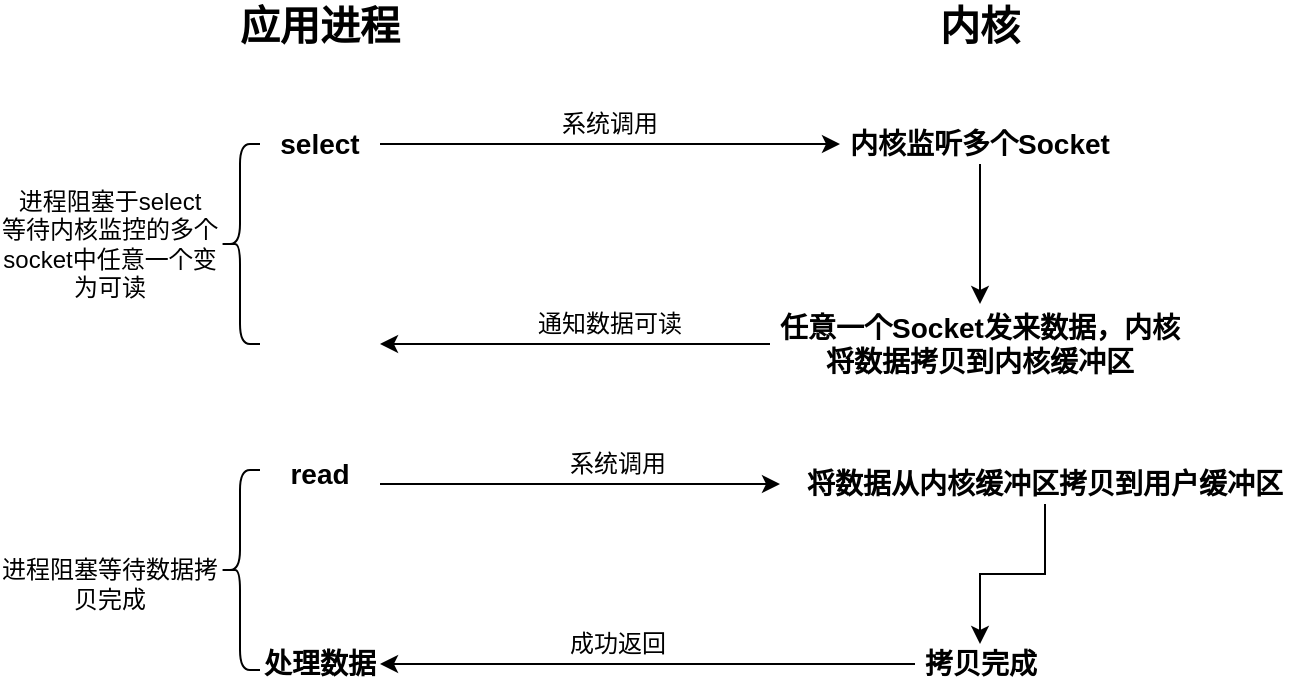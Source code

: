 <mxfile version="15.2.7" type="device"><diagram id="27hAFjhTIHrCFToV6Foz" name="第 1 页"><mxGraphModel dx="1038" dy="607" grid="1" gridSize="10" guides="1" tooltips="1" connect="1" arrows="1" fold="1" page="1" pageScale="1" pageWidth="827" pageHeight="1169" math="0" shadow="0"><root><mxCell id="0"/><mxCell id="1" parent="0"/><mxCell id="FWMo72z7eqy3zp4fNyqg-1" value="&lt;b&gt;&lt;font style=&quot;font-size: 20px&quot;&gt;应用进程&lt;/font&gt;&lt;/b&gt;" style="text;html=1;strokeColor=none;fillColor=none;align=center;verticalAlign=middle;whiteSpace=wrap;rounded=0;" vertex="1" parent="1"><mxGeometry x="150" y="60" width="120" height="20" as="geometry"/></mxCell><mxCell id="FWMo72z7eqy3zp4fNyqg-2" value="&lt;b&gt;&lt;font style=&quot;font-size: 20px&quot;&gt;内核&lt;/font&gt;&lt;/b&gt;" style="text;html=1;strokeColor=none;fillColor=none;align=center;verticalAlign=middle;whiteSpace=wrap;rounded=0;" vertex="1" parent="1"><mxGeometry x="500" y="60" width="80" height="20" as="geometry"/></mxCell><mxCell id="FWMo72z7eqy3zp4fNyqg-6" style="edgeStyle=orthogonalEdgeStyle;rounded=0;orthogonalLoop=1;jettySize=auto;html=1;exitX=1;exitY=0.5;exitDx=0;exitDy=0;" edge="1" parent="1" source="FWMo72z7eqy3zp4fNyqg-4" target="FWMo72z7eqy3zp4fNyqg-5"><mxGeometry relative="1" as="geometry"/></mxCell><mxCell id="FWMo72z7eqy3zp4fNyqg-4" value="&lt;b&gt;&lt;font style=&quot;font-size: 14px&quot;&gt;select&lt;/font&gt;&lt;/b&gt;" style="text;html=1;strokeColor=none;fillColor=none;align=center;verticalAlign=middle;whiteSpace=wrap;rounded=0;" vertex="1" parent="1"><mxGeometry x="180" y="115" width="60" height="30" as="geometry"/></mxCell><mxCell id="FWMo72z7eqy3zp4fNyqg-9" style="edgeStyle=orthogonalEdgeStyle;rounded=0;orthogonalLoop=1;jettySize=auto;html=1;exitX=0.5;exitY=1;exitDx=0;exitDy=0;" edge="1" parent="1" source="FWMo72z7eqy3zp4fNyqg-5"><mxGeometry relative="1" as="geometry"><mxPoint x="540" y="210" as="targetPoint"/></mxGeometry></mxCell><mxCell id="FWMo72z7eqy3zp4fNyqg-5" value="&lt;b&gt;&lt;font style=&quot;font-size: 14px&quot;&gt;内核监听多个Socket&lt;br&gt;&lt;/font&gt;&lt;/b&gt;" style="text;html=1;strokeColor=none;fillColor=none;align=center;verticalAlign=middle;whiteSpace=wrap;rounded=0;" vertex="1" parent="1"><mxGeometry x="470" y="120" width="140" height="20" as="geometry"/></mxCell><mxCell id="FWMo72z7eqy3zp4fNyqg-7" value="系统调用" style="text;html=1;strokeColor=none;fillColor=none;align=center;verticalAlign=middle;whiteSpace=wrap;rounded=0;" vertex="1" parent="1"><mxGeometry x="300" y="110" width="110" height="20" as="geometry"/></mxCell><mxCell id="FWMo72z7eqy3zp4fNyqg-8" value="&lt;b&gt;&lt;font style=&quot;font-size: 14px&quot;&gt;任意一个Socket发来数据，内核将数据拷贝到内核缓冲区&lt;br&gt;&lt;/font&gt;&lt;/b&gt;" style="text;html=1;strokeColor=none;fillColor=none;align=center;verticalAlign=middle;whiteSpace=wrap;rounded=0;" vertex="1" parent="1"><mxGeometry x="435" y="220" width="210" height="20" as="geometry"/></mxCell><mxCell id="FWMo72z7eqy3zp4fNyqg-10" value="" style="endArrow=classic;html=1;exitX=0;exitY=0.5;exitDx=0;exitDy=0;" edge="1" parent="1" source="FWMo72z7eqy3zp4fNyqg-8"><mxGeometry width="50" height="50" relative="1" as="geometry"><mxPoint x="60" y="250" as="sourcePoint"/><mxPoint x="240" y="230" as="targetPoint"/></mxGeometry></mxCell><mxCell id="FWMo72z7eqy3zp4fNyqg-11" value="通知数据可读" style="text;html=1;strokeColor=none;fillColor=none;align=center;verticalAlign=middle;whiteSpace=wrap;rounded=0;" vertex="1" parent="1"><mxGeometry x="300" y="210" width="110" height="20" as="geometry"/></mxCell><mxCell id="FWMo72z7eqy3zp4fNyqg-12" value="" style="endArrow=classic;html=1;" edge="1" parent="1"><mxGeometry width="50" height="50" relative="1" as="geometry"><mxPoint x="240" y="300" as="sourcePoint"/><mxPoint x="440" y="300" as="targetPoint"/></mxGeometry></mxCell><mxCell id="FWMo72z7eqy3zp4fNyqg-13" value="&lt;b&gt;&lt;font style=&quot;font-size: 14px&quot;&gt;read&lt;/font&gt;&lt;/b&gt;" style="text;html=1;strokeColor=none;fillColor=none;align=center;verticalAlign=middle;whiteSpace=wrap;rounded=0;" vertex="1" parent="1"><mxGeometry x="180" y="280" width="60" height="30" as="geometry"/></mxCell><mxCell id="FWMo72z7eqy3zp4fNyqg-14" value="系统调用" style="text;html=1;strokeColor=none;fillColor=none;align=center;verticalAlign=middle;whiteSpace=wrap;rounded=0;" vertex="1" parent="1"><mxGeometry x="304" y="280" width="110" height="20" as="geometry"/></mxCell><mxCell id="FWMo72z7eqy3zp4fNyqg-17" style="edgeStyle=orthogonalEdgeStyle;rounded=0;orthogonalLoop=1;jettySize=auto;html=1;exitX=0.5;exitY=1;exitDx=0;exitDy=0;" edge="1" parent="1" source="FWMo72z7eqy3zp4fNyqg-15" target="FWMo72z7eqy3zp4fNyqg-16"><mxGeometry relative="1" as="geometry"/></mxCell><mxCell id="FWMo72z7eqy3zp4fNyqg-15" value="&lt;b&gt;&lt;font style=&quot;font-size: 14px&quot;&gt;将数据从内核缓冲区拷贝到用户缓冲区&lt;br&gt;&lt;/font&gt;&lt;/b&gt;" style="text;html=1;strokeColor=none;fillColor=none;align=center;verticalAlign=middle;whiteSpace=wrap;rounded=0;" vertex="1" parent="1"><mxGeometry x="445" y="290" width="255" height="20" as="geometry"/></mxCell><mxCell id="FWMo72z7eqy3zp4fNyqg-19" style="edgeStyle=orthogonalEdgeStyle;rounded=0;orthogonalLoop=1;jettySize=auto;html=1;exitX=0;exitY=0.5;exitDx=0;exitDy=0;entryX=1;entryY=0.5;entryDx=0;entryDy=0;" edge="1" parent="1" source="FWMo72z7eqy3zp4fNyqg-16" target="FWMo72z7eqy3zp4fNyqg-18"><mxGeometry relative="1" as="geometry"/></mxCell><mxCell id="FWMo72z7eqy3zp4fNyqg-16" value="&lt;b&gt;&lt;font style=&quot;font-size: 14px&quot;&gt;拷贝完成&lt;br&gt;&lt;/font&gt;&lt;/b&gt;" style="text;html=1;strokeColor=none;fillColor=none;align=center;verticalAlign=middle;whiteSpace=wrap;rounded=0;" vertex="1" parent="1"><mxGeometry x="507.5" y="380" width="65" height="20" as="geometry"/></mxCell><mxCell id="FWMo72z7eqy3zp4fNyqg-18" value="&lt;b&gt;&lt;font style=&quot;font-size: 14px&quot;&gt;处理数据&lt;/font&gt;&lt;/b&gt;" style="text;html=1;strokeColor=none;fillColor=none;align=center;verticalAlign=middle;whiteSpace=wrap;rounded=0;" vertex="1" parent="1"><mxGeometry x="180" y="375" width="60" height="30" as="geometry"/></mxCell><mxCell id="FWMo72z7eqy3zp4fNyqg-20" value="成功返回" style="text;html=1;strokeColor=none;fillColor=none;align=center;verticalAlign=middle;whiteSpace=wrap;rounded=0;" vertex="1" parent="1"><mxGeometry x="304" y="370" width="110" height="20" as="geometry"/></mxCell><mxCell id="FWMo72z7eqy3zp4fNyqg-21" value="" style="shape=curlyBracket;whiteSpace=wrap;html=1;rounded=1;" vertex="1" parent="1"><mxGeometry x="160" y="130" width="20" height="100" as="geometry"/></mxCell><mxCell id="FWMo72z7eqy3zp4fNyqg-22" value="进程阻塞于select&lt;br&gt;等待内核监控的多个socket中任意一个变为可读" style="text;html=1;strokeColor=none;fillColor=none;align=center;verticalAlign=middle;whiteSpace=wrap;rounded=0;" vertex="1" parent="1"><mxGeometry x="50" y="170" width="110" height="20" as="geometry"/></mxCell><mxCell id="FWMo72z7eqy3zp4fNyqg-23" value="" style="shape=curlyBracket;whiteSpace=wrap;html=1;rounded=1;" vertex="1" parent="1"><mxGeometry x="160" y="293" width="20" height="100" as="geometry"/></mxCell><mxCell id="FWMo72z7eqy3zp4fNyqg-24" value="进程阻塞等待数据拷贝完成" style="text;html=1;strokeColor=none;fillColor=none;align=center;verticalAlign=middle;whiteSpace=wrap;rounded=0;" vertex="1" parent="1"><mxGeometry x="50" y="340" width="110" height="20" as="geometry"/></mxCell></root></mxGraphModel></diagram></mxfile>